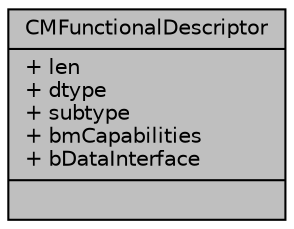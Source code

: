 digraph "CMFunctionalDescriptor"
{
  edge [fontname="Helvetica",fontsize="10",labelfontname="Helvetica",labelfontsize="10"];
  node [fontname="Helvetica",fontsize="10",shape=record];
  Node1 [label="{CMFunctionalDescriptor\n|+ len\l+ dtype\l+ subtype\l+ bmCapabilities\l+ bDataInterface\l|}",height=0.2,width=0.4,color="black", fillcolor="grey75", style="filled", fontcolor="black"];
}
